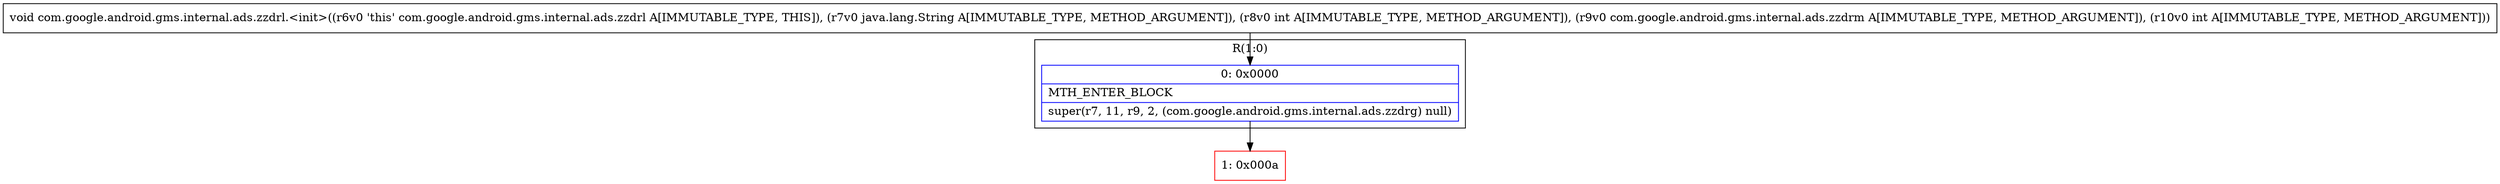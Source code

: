 digraph "CFG forcom.google.android.gms.internal.ads.zzdrl.\<init\>(Ljava\/lang\/String;ILcom\/google\/android\/gms\/internal\/ads\/zzdrm;I)V" {
subgraph cluster_Region_4464973 {
label = "R(1:0)";
node [shape=record,color=blue];
Node_0 [shape=record,label="{0\:\ 0x0000|MTH_ENTER_BLOCK\l|super(r7, 11, r9, 2, (com.google.android.gms.internal.ads.zzdrg) null)\l}"];
}
Node_1 [shape=record,color=red,label="{1\:\ 0x000a}"];
MethodNode[shape=record,label="{void com.google.android.gms.internal.ads.zzdrl.\<init\>((r6v0 'this' com.google.android.gms.internal.ads.zzdrl A[IMMUTABLE_TYPE, THIS]), (r7v0 java.lang.String A[IMMUTABLE_TYPE, METHOD_ARGUMENT]), (r8v0 int A[IMMUTABLE_TYPE, METHOD_ARGUMENT]), (r9v0 com.google.android.gms.internal.ads.zzdrm A[IMMUTABLE_TYPE, METHOD_ARGUMENT]), (r10v0 int A[IMMUTABLE_TYPE, METHOD_ARGUMENT])) }"];
MethodNode -> Node_0;
Node_0 -> Node_1;
}

